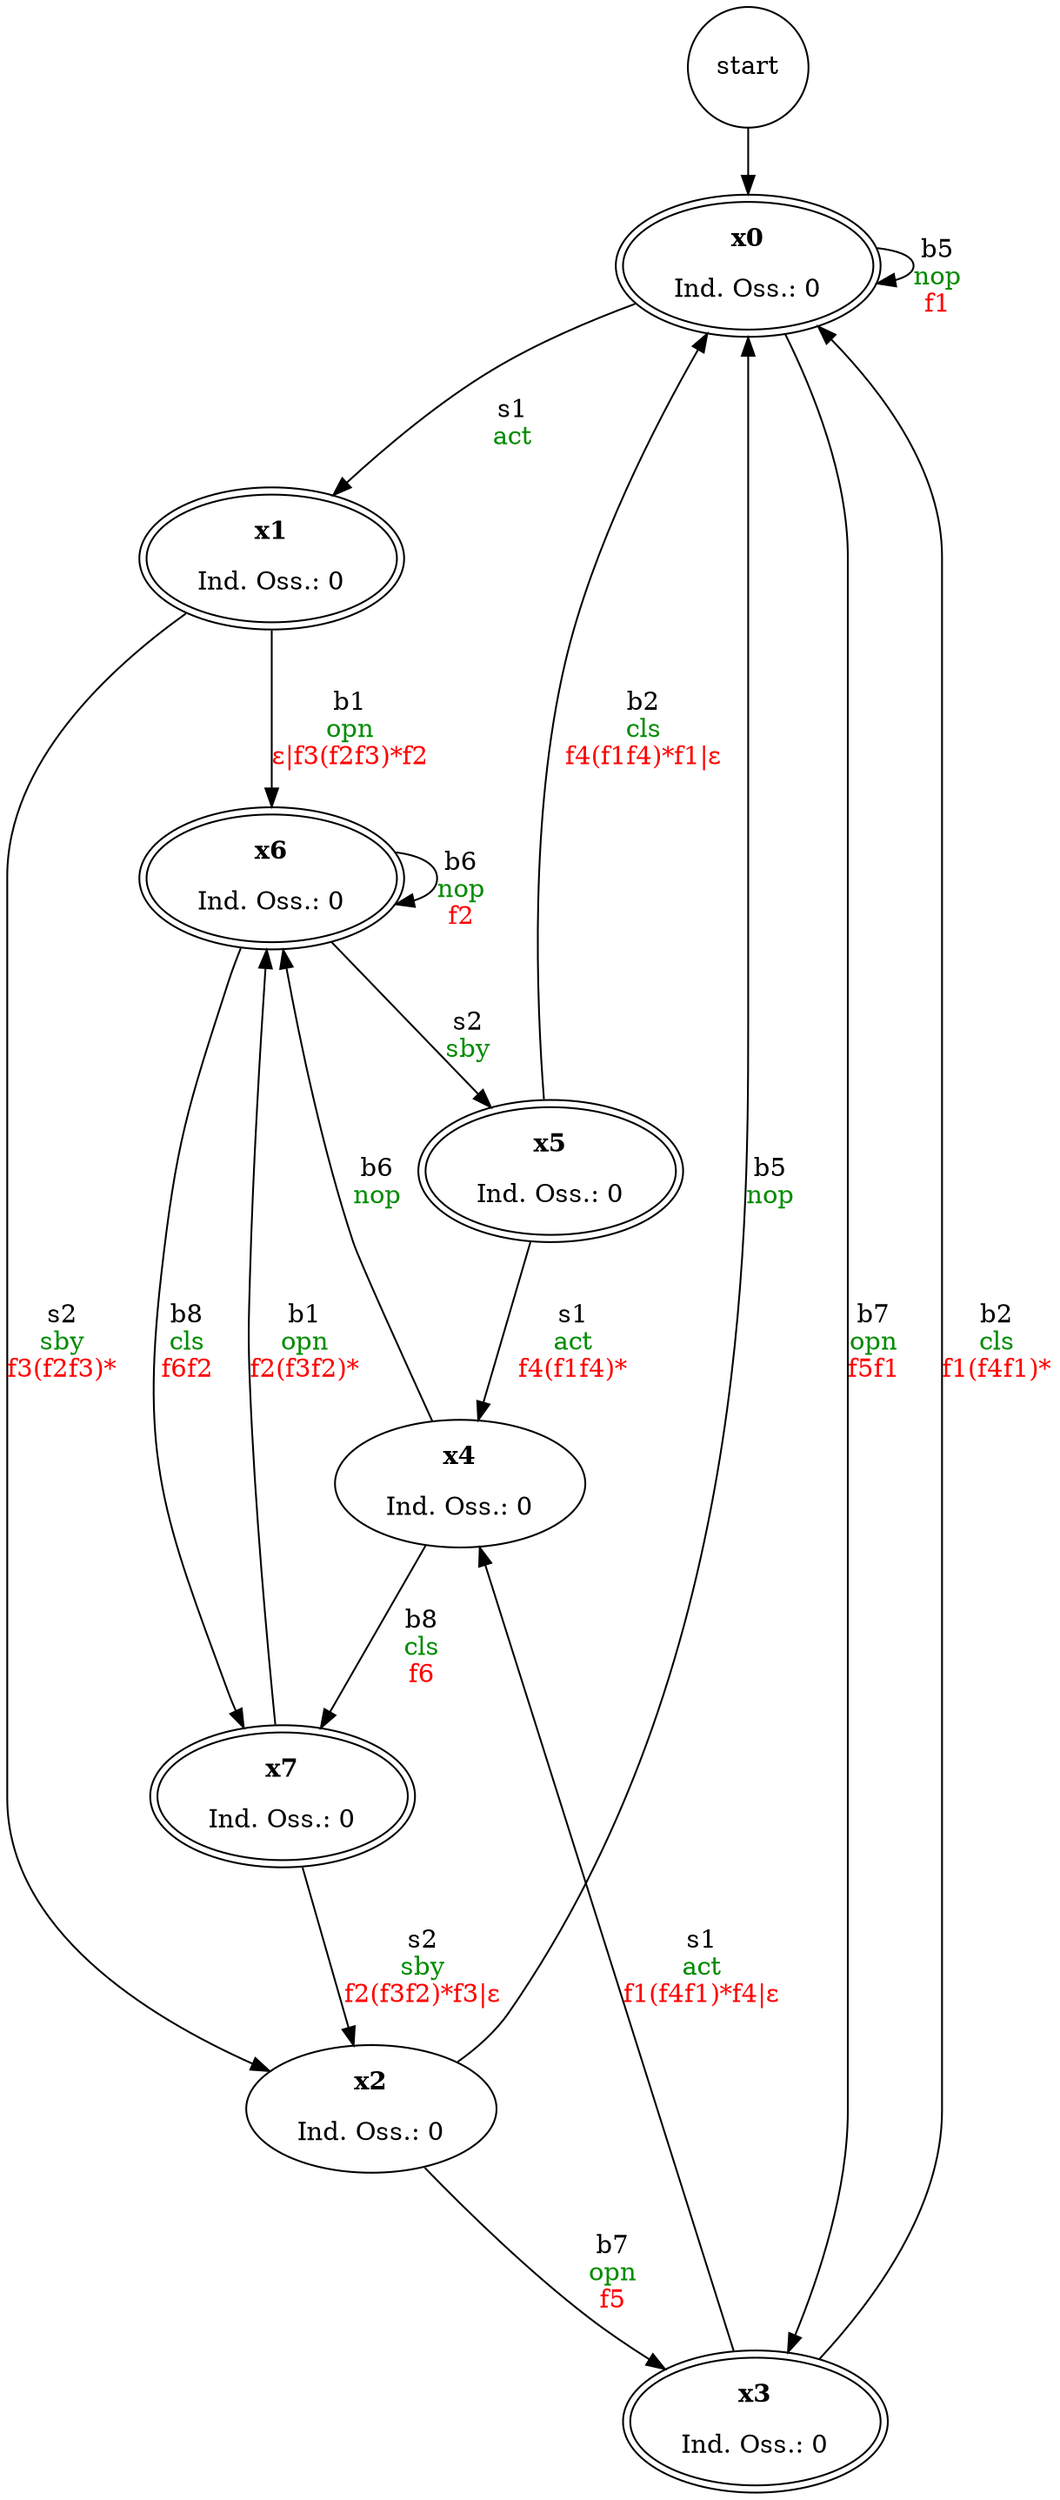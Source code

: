 digraph SpazioComportamentale {
    // ARCHI
    start	->	nx0
	nx0	->	nx1 [label=<<br/>s1<br/><font color="green4">act</font>>]
	nx0	->	nx0 [label=<<br/>b5<br/><font color="green4">nop</font><br/><font color="red">f1</font>>]
	nx0	->	nx3 [label=<<br/>b7<br/><font color="green4">opn</font><br/><font color="red">f5f1</font>>]
	nx1	->	nx6 [label=<<br/>b1<br/><font color="green4">opn</font><br/><font color="red">ε|f3(f2f3)*f2</font>>]
	nx1	->	nx2 [label=<<br/>s2<br/><font color="green4">sby</font><br/><font color="red">f3(f2f3)*</font>>]
	nx6	->	nx5 [label=<<br/>s2<br/><font color="green4">sby</font>>]
	nx6	->	nx6 [label=<<br/>b6<br/><font color="green4">nop</font><br/><font color="red">f2</font>>]
	nx6	->	nx7 [label=<<br/>b8<br/><font color="green4">cls</font><br/><font color="red">f6f2</font>>]
	nx3	->	nx4 [label=<<br/>s1<br/><font color="green4">act</font><br/><font color="red">f1(f4f1)*f4|ε</font>>]
	nx3	->	nx0 [label=<<br/>b2<br/><font color="green4">cls</font><br/><font color="red">f1(f4f1)*</font>>]
	nx4	->	nx6 [label=<<br/>b6<br/><font color="green4">nop</font>>]
	nx4	->	nx7 [label=<<br/>b8<br/><font color="green4">cls</font><br/><font color="red">f6</font>>]
	nx7	->	nx2 [label=<<br/>s2<br/><font color="green4">sby</font><br/><font color="red">f2(f3f2)*f3|ε</font>>]
	nx7	->	nx6 [label=<<br/>b1<br/><font color="green4">opn</font><br/><font color="red">f2(f3f2)*</font>>]
	nx5	->	nx0 [label=<<br/>b2<br/><font color="green4">cls</font><br/><font color="red">f4(f1f4)*f1|ε</font>>]
	nx5	->	nx4 [label=<<br/>s1<br/><font color="green4">act</font><br/><font color="red">f4(f1f4)*</font>>]
	nx2	->	nx0 [label=<<br/>b5<br/><font color="green4">nop</font>>]
	nx2	->	nx3 [label=<<br/>b7<br/><font color="green4">opn</font><br/><font color="red">f5</font>>]

    // NODI
    start[shape="circle"]
	nx0 [label=<<b>x0</b><br/> <br/>Ind. Oss.: 0> peripheries=2]
	nx1 [label=<<b>x1</b><br/> <br/>Ind. Oss.: 0> peripheries=2]
	nx6 [label=<<b>x6</b><br/> <br/>Ind. Oss.: 0> peripheries=2]
	nx3 [label=<<b>x3</b><br/> <br/>Ind. Oss.: 0> peripheries=2]
	nx4 [label=<<b>x4</b><br/> <br/>Ind. Oss.: 0>]
	nx7 [label=<<b>x7</b><br/> <br/>Ind. Oss.: 0> peripheries=2]
	nx5 [label=<<b>x5</b><br/> <br/>Ind. Oss.: 0> peripheries=2]
	nx2 [label=<<b>x2</b><br/> <br/>Ind. Oss.: 0>]
}

